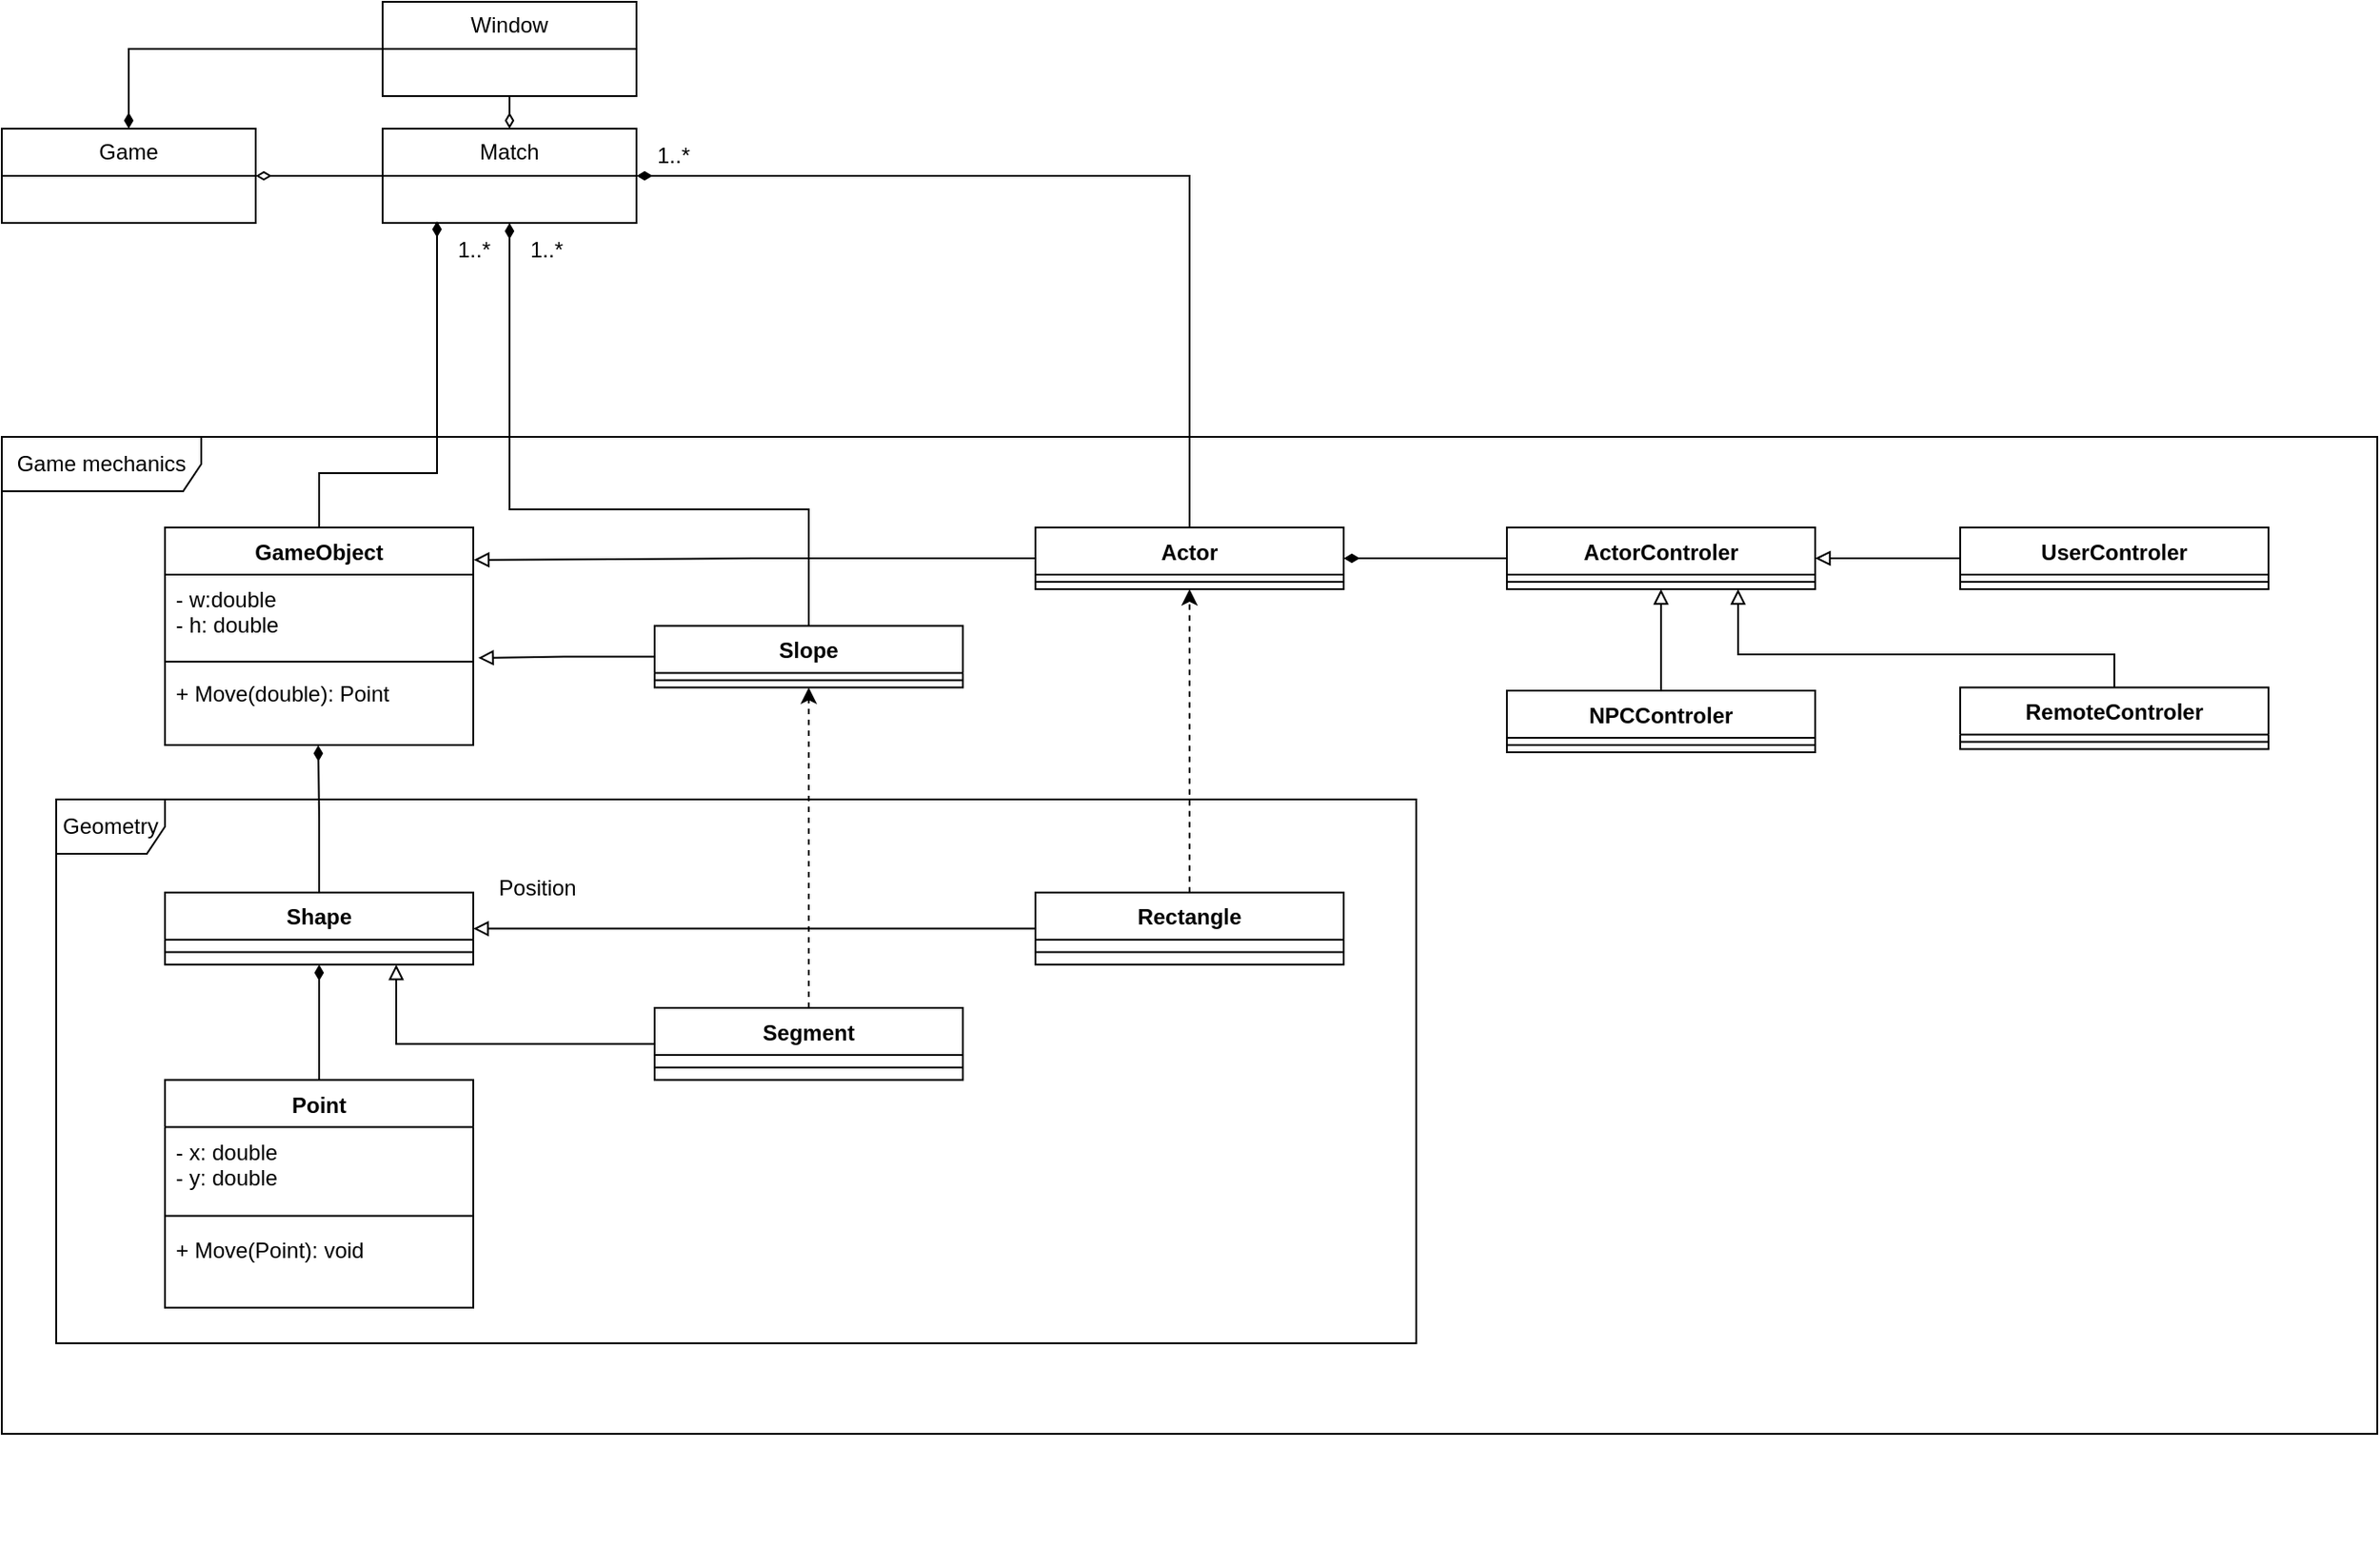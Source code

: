 <mxfile version="24.7.7">
  <diagram name="Page-1" id="-9CVJ2_j37sNf6J25Adx">
    <mxGraphModel dx="1615" dy="786" grid="1" gridSize="10" guides="1" tooltips="1" connect="1" arrows="1" fold="1" page="1" pageScale="1" pageWidth="827" pageHeight="1169" math="0" shadow="0">
      <root>
        <mxCell id="0" />
        <mxCell id="1" parent="0" />
        <mxCell id="0g5WN1IyFn4A6xdM52gC-6" style="edgeStyle=orthogonalEdgeStyle;orthogonalLoop=1;jettySize=auto;html=1;exitX=1;exitY=0.5;exitDx=0;exitDy=0;entryX=0;entryY=0.5;entryDx=0;entryDy=0;strokeColor=default;rounded=0;endArrow=none;endFill=0;startArrow=diamondThin;startFill=0;" parent="1" source="0g5WN1IyFn4A6xdM52gC-1" target="0g5WN1IyFn4A6xdM52gC-5" edge="1">
          <mxGeometry relative="1" as="geometry" />
        </mxCell>
        <mxCell id="0g5WN1IyFn4A6xdM52gC-1" value="Game" style="swimlane;fontStyle=0;childLayout=stackLayout;horizontal=1;startSize=26;fillColor=none;horizontalStack=0;resizeParent=1;resizeParentMax=0;resizeLast=0;collapsible=1;marginBottom=0;whiteSpace=wrap;html=1;" parent="1" vertex="1">
          <mxGeometry x="600" y="100" width="140" height="52" as="geometry">
            <mxRectangle x="150" y="100" width="70" height="30" as="alternateBounds" />
          </mxGeometry>
        </mxCell>
        <mxCell id="0g5WN1IyFn4A6xdM52gC-5" value="Match" style="swimlane;fontStyle=0;childLayout=stackLayout;horizontal=1;startSize=26;fillColor=none;horizontalStack=0;resizeParent=1;resizeParentMax=0;resizeLast=0;collapsible=1;marginBottom=0;whiteSpace=wrap;html=1;" parent="1" vertex="1">
          <mxGeometry x="810" y="100" width="140" height="52" as="geometry">
            <mxRectangle x="360" y="100" width="70" height="30" as="alternateBounds" />
          </mxGeometry>
        </mxCell>
        <mxCell id="0g5WN1IyFn4A6xdM52gC-12" value="" style="edgeStyle=orthogonalEdgeStyle;rounded=0;orthogonalLoop=1;jettySize=auto;html=1;exitX=0.5;exitY=0;exitDx=0;exitDy=0;endArrow=diamondThin;endFill=1;movable=1;resizable=1;rotatable=1;deletable=1;editable=1;locked=0;connectable=1;targetPerimeterSpacing=0;" parent="1" source="0g5WN1IyFn4A6xdM52gC-46" edge="1">
          <mxGeometry relative="1" as="geometry">
            <mxPoint x="700" y="337" as="sourcePoint" />
            <mxPoint x="840" y="160" as="targetPoint" />
            <Array as="points">
              <mxPoint x="775" y="290" />
              <mxPoint x="840" y="290" />
              <mxPoint x="840" y="152" />
            </Array>
          </mxGeometry>
        </mxCell>
        <mxCell id="0g5WN1IyFn4A6xdM52gC-13" value="1..*" style="text;html=1;align=center;verticalAlign=middle;resizable=1;points=[];autosize=1;strokeColor=none;fillColor=none;movable=1;rotatable=1;deletable=1;editable=1;locked=0;connectable=1;" parent="1" vertex="1">
          <mxGeometry x="840" y="152" width="40" height="30" as="geometry" />
        </mxCell>
        <mxCell id="0g5WN1IyFn4A6xdM52gC-32" value="Game mechanics" style="shape=umlFrame;whiteSpace=wrap;html=1;pointerEvents=0;width=110;height=30;" parent="1" vertex="1">
          <mxGeometry x="600" y="270" width="1310" height="550" as="geometry" />
        </mxCell>
        <mxCell id="0g5WN1IyFn4A6xdM52gC-51" value="" style="group" parent="1" vertex="1" connectable="0">
          <mxGeometry x="690" y="320" width="170" height="130" as="geometry" />
        </mxCell>
        <mxCell id="0g5WN1IyFn4A6xdM52gC-46" value="GameObject" style="swimlane;fontStyle=1;align=center;verticalAlign=top;childLayout=stackLayout;horizontal=1;startSize=26;horizontalStack=0;resizeParent=1;resizeParentMax=0;resizeLast=0;collapsible=1;marginBottom=0;whiteSpace=wrap;html=1;" parent="0g5WN1IyFn4A6xdM52gC-51" vertex="1">
          <mxGeometry width="170" height="120" as="geometry" />
        </mxCell>
        <mxCell id="0g5WN1IyFn4A6xdM52gC-47" value="- w:double&lt;br&gt;- h: double" style="text;strokeColor=none;fillColor=none;align=left;verticalAlign=top;spacingLeft=4;spacingRight=4;overflow=hidden;rotatable=0;points=[[0,0.5],[1,0.5]];portConstraint=eastwest;whiteSpace=wrap;html=1;" parent="0g5WN1IyFn4A6xdM52gC-46" vertex="1">
          <mxGeometry y="26" width="170" height="44" as="geometry" />
        </mxCell>
        <mxCell id="0g5WN1IyFn4A6xdM52gC-48" value="" style="line;strokeWidth=1;fillColor=none;align=left;verticalAlign=middle;spacingTop=-1;spacingLeft=3;spacingRight=3;rotatable=0;labelPosition=right;points=[];portConstraint=eastwest;strokeColor=inherit;" parent="0g5WN1IyFn4A6xdM52gC-46" vertex="1">
          <mxGeometry y="70" width="170" height="8" as="geometry" />
        </mxCell>
        <mxCell id="0g5WN1IyFn4A6xdM52gC-49" value="+ Move(double): Point" style="text;strokeColor=none;fillColor=none;align=left;verticalAlign=top;spacingLeft=4;spacingRight=4;overflow=hidden;rotatable=0;points=[[0,0.5],[1,0.5]];portConstraint=eastwest;whiteSpace=wrap;html=1;" parent="0g5WN1IyFn4A6xdM52gC-46" vertex="1">
          <mxGeometry y="78" width="170" height="42" as="geometry" />
        </mxCell>
        <mxCell id="0g5WN1IyFn4A6xdM52gC-52" value="" style="group" parent="1" vertex="1" connectable="0">
          <mxGeometry x="630" y="470" width="750" height="422.856" as="geometry" />
        </mxCell>
        <mxCell id="0g5WN1IyFn4A6xdM52gC-33" value="Geometry" style="shape=umlFrame;whiteSpace=wrap;html=1;pointerEvents=0;" parent="0g5WN1IyFn4A6xdM52gC-52" vertex="1">
          <mxGeometry width="750" height="300" as="geometry" />
        </mxCell>
        <mxCell id="J_sMmnbjfBtIgVjsZtE1-15" value="" style="group" parent="0g5WN1IyFn4A6xdM52gC-52" vertex="1" connectable="0">
          <mxGeometry x="60" y="51.429" width="174.17" height="371.427" as="geometry" />
        </mxCell>
        <mxCell id="J_sMmnbjfBtIgVjsZtE1-16" value="Shape" style="swimlane;fontStyle=1;align=center;verticalAlign=top;childLayout=stackLayout;horizontal=1;startSize=26;horizontalStack=0;resizeParent=1;resizeParentMax=0;resizeLast=0;collapsible=1;marginBottom=0;whiteSpace=wrap;html=1;" parent="J_sMmnbjfBtIgVjsZtE1-15" vertex="1">
          <mxGeometry width="170" height="39.714" as="geometry" />
        </mxCell>
        <mxCell id="J_sMmnbjfBtIgVjsZtE1-17" value="" style="line;strokeWidth=1;fillColor=none;align=left;verticalAlign=middle;spacingTop=-1;spacingLeft=3;spacingRight=3;rotatable=0;labelPosition=right;points=[];portConstraint=eastwest;strokeColor=inherit;" parent="J_sMmnbjfBtIgVjsZtE1-16" vertex="1">
          <mxGeometry y="26" width="170" height="13.714" as="geometry" />
        </mxCell>
        <mxCell id="J_sMmnbjfBtIgVjsZtE1-32" style="edgeStyle=orthogonalEdgeStyle;rounded=0;orthogonalLoop=1;jettySize=auto;html=1;entryX=0.5;entryY=1;entryDx=0;entryDy=0;endArrow=diamondThin;endFill=1;" parent="J_sMmnbjfBtIgVjsZtE1-15" source="0g5WN1IyFn4A6xdM52gC-37" target="J_sMmnbjfBtIgVjsZtE1-16" edge="1">
          <mxGeometry relative="1" as="geometry" />
        </mxCell>
        <mxCell id="0g5WN1IyFn4A6xdM52gC-37" value="Point" style="swimlane;fontStyle=1;align=center;verticalAlign=top;childLayout=stackLayout;horizontal=1;startSize=26;horizontalStack=0;resizeParent=1;resizeParentMax=0;resizeLast=0;collapsible=1;marginBottom=0;whiteSpace=wrap;html=1;" parent="J_sMmnbjfBtIgVjsZtE1-15" vertex="1">
          <mxGeometry y="103.28" width="170" height="125.71" as="geometry">
            <mxRectangle x="700" y="460" width="70" height="30" as="alternateBounds" />
          </mxGeometry>
        </mxCell>
        <mxCell id="0g5WN1IyFn4A6xdM52gC-38" value="- x: double&lt;br&gt;- y: double" style="text;strokeColor=none;fillColor=none;align=left;verticalAlign=top;spacingLeft=4;spacingRight=4;overflow=hidden;rotatable=0;points=[[0,0.5],[1,0.5]];portConstraint=eastwest;whiteSpace=wrap;html=1;" parent="0g5WN1IyFn4A6xdM52gC-37" vertex="1">
          <mxGeometry y="26" width="170" height="44" as="geometry" />
        </mxCell>
        <mxCell id="0g5WN1IyFn4A6xdM52gC-39" value="" style="line;strokeWidth=1;fillColor=none;align=left;verticalAlign=middle;spacingTop=-1;spacingLeft=3;spacingRight=3;rotatable=0;labelPosition=right;points=[];portConstraint=eastwest;strokeColor=inherit;" parent="0g5WN1IyFn4A6xdM52gC-37" vertex="1">
          <mxGeometry y="70" width="170" height="10" as="geometry" />
        </mxCell>
        <mxCell id="0g5WN1IyFn4A6xdM52gC-40" value="+ Move(Point): void" style="text;strokeColor=none;fillColor=none;align=left;verticalAlign=top;spacingLeft=4;spacingRight=4;overflow=hidden;rotatable=0;points=[[0,0.5],[1,0.5]];portConstraint=eastwest;whiteSpace=wrap;html=1;" parent="0g5WN1IyFn4A6xdM52gC-37" vertex="1">
          <mxGeometry y="80" width="170" height="45.71" as="geometry" />
        </mxCell>
        <mxCell id="0g5WN1IyFn4A6xdM52gC-50" value="Position" style="text;html=1;align=center;verticalAlign=middle;resizable=0;points=[];autosize=1;strokeColor=none;fillColor=none;" parent="0g5WN1IyFn4A6xdM52gC-52" vertex="1">
          <mxGeometry x="230.005" y="34.286" width="70" height="30" as="geometry" />
        </mxCell>
        <mxCell id="J_sMmnbjfBtIgVjsZtE1-23" value="" style="group" parent="0g5WN1IyFn4A6xdM52gC-52" vertex="1" connectable="0">
          <mxGeometry x="330" y="114.999" width="170" height="222.857" as="geometry" />
        </mxCell>
        <mxCell id="J_sMmnbjfBtIgVjsZtE1-24" value="Segment" style="swimlane;fontStyle=1;align=center;verticalAlign=top;childLayout=stackLayout;horizontal=1;startSize=26;horizontalStack=0;resizeParent=1;resizeParentMax=0;resizeLast=0;collapsible=1;marginBottom=0;whiteSpace=wrap;html=1;" parent="J_sMmnbjfBtIgVjsZtE1-23" vertex="1">
          <mxGeometry width="170" height="39.714" as="geometry" />
        </mxCell>
        <mxCell id="J_sMmnbjfBtIgVjsZtE1-25" value="" style="line;strokeWidth=1;fillColor=none;align=left;verticalAlign=middle;spacingTop=-1;spacingLeft=3;spacingRight=3;rotatable=0;labelPosition=right;points=[];portConstraint=eastwest;strokeColor=inherit;" parent="J_sMmnbjfBtIgVjsZtE1-24" vertex="1">
          <mxGeometry y="26" width="170" height="13.714" as="geometry" />
        </mxCell>
        <mxCell id="J_sMmnbjfBtIgVjsZtE1-20" value="" style="group" parent="0g5WN1IyFn4A6xdM52gC-52" vertex="1" connectable="0">
          <mxGeometry x="540" y="51.429" width="170" height="222.857" as="geometry" />
        </mxCell>
        <mxCell id="J_sMmnbjfBtIgVjsZtE1-21" value="Rectangle" style="swimlane;fontStyle=1;align=center;verticalAlign=top;childLayout=stackLayout;horizontal=1;startSize=26;horizontalStack=0;resizeParent=1;resizeParentMax=0;resizeLast=0;collapsible=1;marginBottom=0;whiteSpace=wrap;html=1;" parent="J_sMmnbjfBtIgVjsZtE1-20" vertex="1">
          <mxGeometry width="170" height="39.714" as="geometry" />
        </mxCell>
        <mxCell id="J_sMmnbjfBtIgVjsZtE1-22" value="" style="line;strokeWidth=1;fillColor=none;align=left;verticalAlign=middle;spacingTop=-1;spacingLeft=3;spacingRight=3;rotatable=0;labelPosition=right;points=[];portConstraint=eastwest;strokeColor=inherit;" parent="J_sMmnbjfBtIgVjsZtE1-21" vertex="1">
          <mxGeometry y="26" width="170" height="13.714" as="geometry" />
        </mxCell>
        <mxCell id="J_sMmnbjfBtIgVjsZtE1-33" style="edgeStyle=orthogonalEdgeStyle;rounded=0;orthogonalLoop=1;jettySize=auto;html=1;entryX=0.75;entryY=1;entryDx=0;entryDy=0;endArrow=block;endFill=0;" parent="0g5WN1IyFn4A6xdM52gC-52" source="J_sMmnbjfBtIgVjsZtE1-24" target="J_sMmnbjfBtIgVjsZtE1-16" edge="1">
          <mxGeometry relative="1" as="geometry" />
        </mxCell>
        <mxCell id="J_sMmnbjfBtIgVjsZtE1-34" style="edgeStyle=orthogonalEdgeStyle;rounded=0;orthogonalLoop=1;jettySize=auto;html=1;entryX=1;entryY=0.5;entryDx=0;entryDy=0;endArrow=block;endFill=0;" parent="0g5WN1IyFn4A6xdM52gC-52" source="J_sMmnbjfBtIgVjsZtE1-21" target="J_sMmnbjfBtIgVjsZtE1-16" edge="1">
          <mxGeometry relative="1" as="geometry" />
        </mxCell>
        <mxCell id="J_sMmnbjfBtIgVjsZtE1-2" style="edgeStyle=orthogonalEdgeStyle;rounded=0;orthogonalLoop=1;jettySize=auto;html=1;exitX=0;exitY=0.5;exitDx=0;exitDy=0;entryX=0.5;entryY=0;entryDx=0;entryDy=0;endArrow=diamondThin;endFill=1;" parent="1" source="J_sMmnbjfBtIgVjsZtE1-1" target="0g5WN1IyFn4A6xdM52gC-1" edge="1">
          <mxGeometry relative="1" as="geometry" />
        </mxCell>
        <mxCell id="J_sMmnbjfBtIgVjsZtE1-5" style="edgeStyle=orthogonalEdgeStyle;rounded=0;orthogonalLoop=1;jettySize=auto;html=1;exitX=0.5;exitY=1;exitDx=0;exitDy=0;entryX=0.5;entryY=0;entryDx=0;entryDy=0;endArrow=diamondThin;endFill=0;" parent="1" source="J_sMmnbjfBtIgVjsZtE1-1" target="0g5WN1IyFn4A6xdM52gC-5" edge="1">
          <mxGeometry relative="1" as="geometry" />
        </mxCell>
        <mxCell id="J_sMmnbjfBtIgVjsZtE1-1" value="Window" style="swimlane;fontStyle=0;childLayout=stackLayout;horizontal=1;startSize=26;fillColor=none;horizontalStack=0;resizeParent=1;resizeParentMax=0;resizeLast=0;collapsible=1;marginBottom=0;whiteSpace=wrap;html=1;" parent="1" vertex="1">
          <mxGeometry x="810" y="30" width="140" height="52" as="geometry">
            <mxRectangle x="360" y="100" width="70" height="30" as="alternateBounds" />
          </mxGeometry>
        </mxCell>
        <mxCell id="J_sMmnbjfBtIgVjsZtE1-7" value="" style="group" parent="1" vertex="1" connectable="0">
          <mxGeometry x="1170" y="320" width="170" height="184.29" as="geometry" />
        </mxCell>
        <mxCell id="J_sMmnbjfBtIgVjsZtE1-8" value="Actor" style="swimlane;fontStyle=1;align=center;verticalAlign=top;childLayout=stackLayout;horizontal=1;startSize=26;horizontalStack=0;resizeParent=1;resizeParentMax=0;resizeLast=0;collapsible=1;marginBottom=0;whiteSpace=wrap;html=1;" parent="J_sMmnbjfBtIgVjsZtE1-7" vertex="1">
          <mxGeometry width="170" height="34" as="geometry" />
        </mxCell>
        <mxCell id="J_sMmnbjfBtIgVjsZtE1-10" value="" style="line;strokeWidth=1;fillColor=none;align=left;verticalAlign=middle;spacingTop=-1;spacingLeft=3;spacingRight=3;rotatable=0;labelPosition=right;points=[];portConstraint=eastwest;strokeColor=inherit;" parent="J_sMmnbjfBtIgVjsZtE1-8" vertex="1">
          <mxGeometry y="26" width="170" height="8" as="geometry" />
        </mxCell>
        <mxCell id="J_sMmnbjfBtIgVjsZtE1-14" style="edgeStyle=orthogonalEdgeStyle;rounded=0;orthogonalLoop=1;jettySize=auto;html=1;exitX=0;exitY=0.5;exitDx=0;exitDy=0;entryX=1.002;entryY=0.149;entryDx=0;entryDy=0;entryPerimeter=0;endArrow=block;endFill=0;" parent="1" source="J_sMmnbjfBtIgVjsZtE1-8" target="0g5WN1IyFn4A6xdM52gC-46" edge="1">
          <mxGeometry relative="1" as="geometry">
            <mxPoint x="890" y="350" as="targetPoint" />
          </mxGeometry>
        </mxCell>
        <mxCell id="J_sMmnbjfBtIgVjsZtE1-18" style="edgeStyle=orthogonalEdgeStyle;rounded=0;orthogonalLoop=1;jettySize=auto;html=1;entryX=0.497;entryY=1.004;entryDx=0;entryDy=0;entryPerimeter=0;endArrow=diamondThin;endFill=1;" parent="1" source="J_sMmnbjfBtIgVjsZtE1-16" target="0g5WN1IyFn4A6xdM52gC-49" edge="1">
          <mxGeometry relative="1" as="geometry" />
        </mxCell>
        <mxCell id="J_sMmnbjfBtIgVjsZtE1-31" style="edgeStyle=orthogonalEdgeStyle;rounded=0;orthogonalLoop=1;jettySize=auto;html=1;exitX=0;exitY=0.5;exitDx=0;exitDy=0;entryX=1.016;entryY=1.044;entryDx=0;entryDy=0;entryPerimeter=0;endArrow=block;endFill=0;" parent="1" source="J_sMmnbjfBtIgVjsZtE1-29" target="0g5WN1IyFn4A6xdM52gC-47" edge="1">
          <mxGeometry relative="1" as="geometry" />
        </mxCell>
        <mxCell id="J_sMmnbjfBtIgVjsZtE1-28" value="" style="group" parent="1" vertex="1" connectable="0">
          <mxGeometry x="960" y="374.29" width="170" height="130" as="geometry" />
        </mxCell>
        <mxCell id="J_sMmnbjfBtIgVjsZtE1-29" value="Slope" style="swimlane;fontStyle=1;align=center;verticalAlign=top;childLayout=stackLayout;horizontal=1;startSize=26;horizontalStack=0;resizeParent=1;resizeParentMax=0;resizeLast=0;collapsible=1;marginBottom=0;whiteSpace=wrap;html=1;" parent="J_sMmnbjfBtIgVjsZtE1-28" vertex="1">
          <mxGeometry width="170" height="34" as="geometry" />
        </mxCell>
        <mxCell id="J_sMmnbjfBtIgVjsZtE1-30" value="" style="line;strokeWidth=1;fillColor=none;align=left;verticalAlign=middle;spacingTop=-1;spacingLeft=3;spacingRight=3;rotatable=0;labelPosition=right;points=[];portConstraint=eastwest;strokeColor=inherit;" parent="J_sMmnbjfBtIgVjsZtE1-29" vertex="1">
          <mxGeometry y="26" width="170" height="8" as="geometry" />
        </mxCell>
        <mxCell id="J_sMmnbjfBtIgVjsZtE1-35" style="edgeStyle=orthogonalEdgeStyle;rounded=0;orthogonalLoop=1;jettySize=auto;html=1;entryX=0.5;entryY=1;entryDx=0;entryDy=0;dashed=1;" parent="1" source="J_sMmnbjfBtIgVjsZtE1-21" target="J_sMmnbjfBtIgVjsZtE1-8" edge="1">
          <mxGeometry relative="1" as="geometry" />
        </mxCell>
        <mxCell id="J_sMmnbjfBtIgVjsZtE1-36" style="edgeStyle=orthogonalEdgeStyle;rounded=0;orthogonalLoop=1;jettySize=auto;html=1;entryX=0.5;entryY=1;entryDx=0;entryDy=0;dashed=1;" parent="1" source="J_sMmnbjfBtIgVjsZtE1-24" target="J_sMmnbjfBtIgVjsZtE1-29" edge="1">
          <mxGeometry relative="1" as="geometry" />
        </mxCell>
        <mxCell id="J_sMmnbjfBtIgVjsZtE1-37" value="" style="group" parent="1" vertex="1" connectable="0">
          <mxGeometry x="1430" y="320" width="170" height="274.29" as="geometry" />
        </mxCell>
        <mxCell id="J_sMmnbjfBtIgVjsZtE1-38" value="ActorControler" style="swimlane;fontStyle=1;align=center;verticalAlign=top;childLayout=stackLayout;horizontal=1;startSize=26;horizontalStack=0;resizeParent=1;resizeParentMax=0;resizeLast=0;collapsible=1;marginBottom=0;whiteSpace=wrap;html=1;" parent="J_sMmnbjfBtIgVjsZtE1-37" vertex="1">
          <mxGeometry width="170" height="34" as="geometry" />
        </mxCell>
        <mxCell id="J_sMmnbjfBtIgVjsZtE1-39" value="" style="line;strokeWidth=1;fillColor=none;align=left;verticalAlign=middle;spacingTop=-1;spacingLeft=3;spacingRight=3;rotatable=0;labelPosition=right;points=[];portConstraint=eastwest;strokeColor=inherit;" parent="J_sMmnbjfBtIgVjsZtE1-38" vertex="1">
          <mxGeometry y="26" width="170" height="8" as="geometry" />
        </mxCell>
        <mxCell id="J_sMmnbjfBtIgVjsZtE1-45" value="" style="group" parent="J_sMmnbjfBtIgVjsZtE1-37" vertex="1" connectable="0">
          <mxGeometry y="90" width="170" height="184.29" as="geometry" />
        </mxCell>
        <mxCell id="J_sMmnbjfBtIgVjsZtE1-46" value="NPCControler" style="swimlane;fontStyle=1;align=center;verticalAlign=top;childLayout=stackLayout;horizontal=1;startSize=26;horizontalStack=0;resizeParent=1;resizeParentMax=0;resizeLast=0;collapsible=1;marginBottom=0;whiteSpace=wrap;html=1;" parent="J_sMmnbjfBtIgVjsZtE1-45" vertex="1">
          <mxGeometry width="170" height="34" as="geometry" />
        </mxCell>
        <mxCell id="J_sMmnbjfBtIgVjsZtE1-47" value="" style="line;strokeWidth=1;fillColor=none;align=left;verticalAlign=middle;spacingTop=-1;spacingLeft=3;spacingRight=3;rotatable=0;labelPosition=right;points=[];portConstraint=eastwest;strokeColor=inherit;" parent="J_sMmnbjfBtIgVjsZtE1-46" vertex="1">
          <mxGeometry y="26" width="170" height="8" as="geometry" />
        </mxCell>
        <mxCell id="J_sMmnbjfBtIgVjsZtE1-50" style="edgeStyle=orthogonalEdgeStyle;rounded=0;orthogonalLoop=1;jettySize=auto;html=1;entryX=0.5;entryY=1;entryDx=0;entryDy=0;endArrow=block;endFill=0;" parent="J_sMmnbjfBtIgVjsZtE1-37" source="J_sMmnbjfBtIgVjsZtE1-46" target="J_sMmnbjfBtIgVjsZtE1-38" edge="1">
          <mxGeometry relative="1" as="geometry" />
        </mxCell>
        <mxCell id="J_sMmnbjfBtIgVjsZtE1-40" style="edgeStyle=orthogonalEdgeStyle;rounded=0;orthogonalLoop=1;jettySize=auto;html=1;entryX=1;entryY=0.5;entryDx=0;entryDy=0;endArrow=diamondThin;endFill=1;" parent="1" source="J_sMmnbjfBtIgVjsZtE1-38" target="J_sMmnbjfBtIgVjsZtE1-8" edge="1">
          <mxGeometry relative="1" as="geometry" />
        </mxCell>
        <mxCell id="J_sMmnbjfBtIgVjsZtE1-41" value="" style="group" parent="1" vertex="1" connectable="0">
          <mxGeometry x="1680" y="320" width="170" height="184.29" as="geometry" />
        </mxCell>
        <mxCell id="J_sMmnbjfBtIgVjsZtE1-42" value="UserControler" style="swimlane;fontStyle=1;align=center;verticalAlign=top;childLayout=stackLayout;horizontal=1;startSize=26;horizontalStack=0;resizeParent=1;resizeParentMax=0;resizeLast=0;collapsible=1;marginBottom=0;whiteSpace=wrap;html=1;" parent="J_sMmnbjfBtIgVjsZtE1-41" vertex="1">
          <mxGeometry width="170" height="34" as="geometry" />
        </mxCell>
        <mxCell id="J_sMmnbjfBtIgVjsZtE1-43" value="" style="line;strokeWidth=1;fillColor=none;align=left;verticalAlign=middle;spacingTop=-1;spacingLeft=3;spacingRight=3;rotatable=0;labelPosition=right;points=[];portConstraint=eastwest;strokeColor=inherit;" parent="J_sMmnbjfBtIgVjsZtE1-42" vertex="1">
          <mxGeometry y="26" width="170" height="8" as="geometry" />
        </mxCell>
        <mxCell id="J_sMmnbjfBtIgVjsZtE1-48" value="RemoteControler" style="swimlane;fontStyle=1;align=center;verticalAlign=top;childLayout=stackLayout;horizontal=1;startSize=26;horizontalStack=0;resizeParent=1;resizeParentMax=0;resizeLast=0;collapsible=1;marginBottom=0;whiteSpace=wrap;html=1;" parent="J_sMmnbjfBtIgVjsZtE1-41" vertex="1">
          <mxGeometry y="88.29" width="170" height="34" as="geometry" />
        </mxCell>
        <mxCell id="J_sMmnbjfBtIgVjsZtE1-49" value="" style="line;strokeWidth=1;fillColor=none;align=left;verticalAlign=middle;spacingTop=-1;spacingLeft=3;spacingRight=3;rotatable=0;labelPosition=right;points=[];portConstraint=eastwest;strokeColor=inherit;" parent="J_sMmnbjfBtIgVjsZtE1-48" vertex="1">
          <mxGeometry y="26" width="170" height="8" as="geometry" />
        </mxCell>
        <mxCell id="J_sMmnbjfBtIgVjsZtE1-44" style="edgeStyle=orthogonalEdgeStyle;rounded=0;orthogonalLoop=1;jettySize=auto;html=1;entryX=1;entryY=0.5;entryDx=0;entryDy=0;endArrow=block;endFill=0;" parent="1" source="J_sMmnbjfBtIgVjsZtE1-42" target="J_sMmnbjfBtIgVjsZtE1-38" edge="1">
          <mxGeometry relative="1" as="geometry" />
        </mxCell>
        <mxCell id="J_sMmnbjfBtIgVjsZtE1-51" style="edgeStyle=orthogonalEdgeStyle;rounded=0;orthogonalLoop=1;jettySize=auto;html=1;entryX=0.75;entryY=1;entryDx=0;entryDy=0;endArrow=block;endFill=0;" parent="1" source="J_sMmnbjfBtIgVjsZtE1-48" target="J_sMmnbjfBtIgVjsZtE1-38" edge="1">
          <mxGeometry relative="1" as="geometry">
            <Array as="points">
              <mxPoint x="1765" y="390" />
              <mxPoint x="1557" y="390" />
            </Array>
          </mxGeometry>
        </mxCell>
        <mxCell id="J_sMmnbjfBtIgVjsZtE1-53" style="edgeStyle=orthogonalEdgeStyle;rounded=0;orthogonalLoop=1;jettySize=auto;html=1;entryX=0.5;entryY=1;entryDx=0;entryDy=0;endArrow=diamondThin;endFill=1;" parent="1" source="J_sMmnbjfBtIgVjsZtE1-29" target="0g5WN1IyFn4A6xdM52gC-5" edge="1">
          <mxGeometry relative="1" as="geometry">
            <Array as="points">
              <mxPoint x="1045" y="310" />
              <mxPoint x="880" y="310" />
            </Array>
          </mxGeometry>
        </mxCell>
        <mxCell id="J_sMmnbjfBtIgVjsZtE1-54" value="1..*" style="text;html=1;align=center;verticalAlign=middle;resizable=1;points=[];autosize=1;strokeColor=none;fillColor=none;movable=1;rotatable=1;deletable=1;editable=1;locked=0;connectable=1;" parent="1" vertex="1">
          <mxGeometry x="880" y="152" width="40" height="30" as="geometry" />
        </mxCell>
        <mxCell id="J_sMmnbjfBtIgVjsZtE1-55" value="1..*" style="text;html=1;align=center;verticalAlign=middle;resizable=1;points=[];autosize=1;strokeColor=none;fillColor=none;movable=1;rotatable=1;deletable=1;editable=1;locked=0;connectable=1;" parent="1" vertex="1">
          <mxGeometry x="950" y="100" width="40" height="30" as="geometry" />
        </mxCell>
        <mxCell id="J_sMmnbjfBtIgVjsZtE1-56" style="edgeStyle=orthogonalEdgeStyle;rounded=0;orthogonalLoop=1;jettySize=auto;html=1;entryX=1;entryY=0.5;entryDx=0;entryDy=0;endArrow=diamondThin;endFill=1;" parent="1" source="J_sMmnbjfBtIgVjsZtE1-8" target="0g5WN1IyFn4A6xdM52gC-5" edge="1">
          <mxGeometry relative="1" as="geometry">
            <Array as="points">
              <mxPoint x="1255" y="126" />
            </Array>
          </mxGeometry>
        </mxCell>
      </root>
    </mxGraphModel>
  </diagram>
</mxfile>
